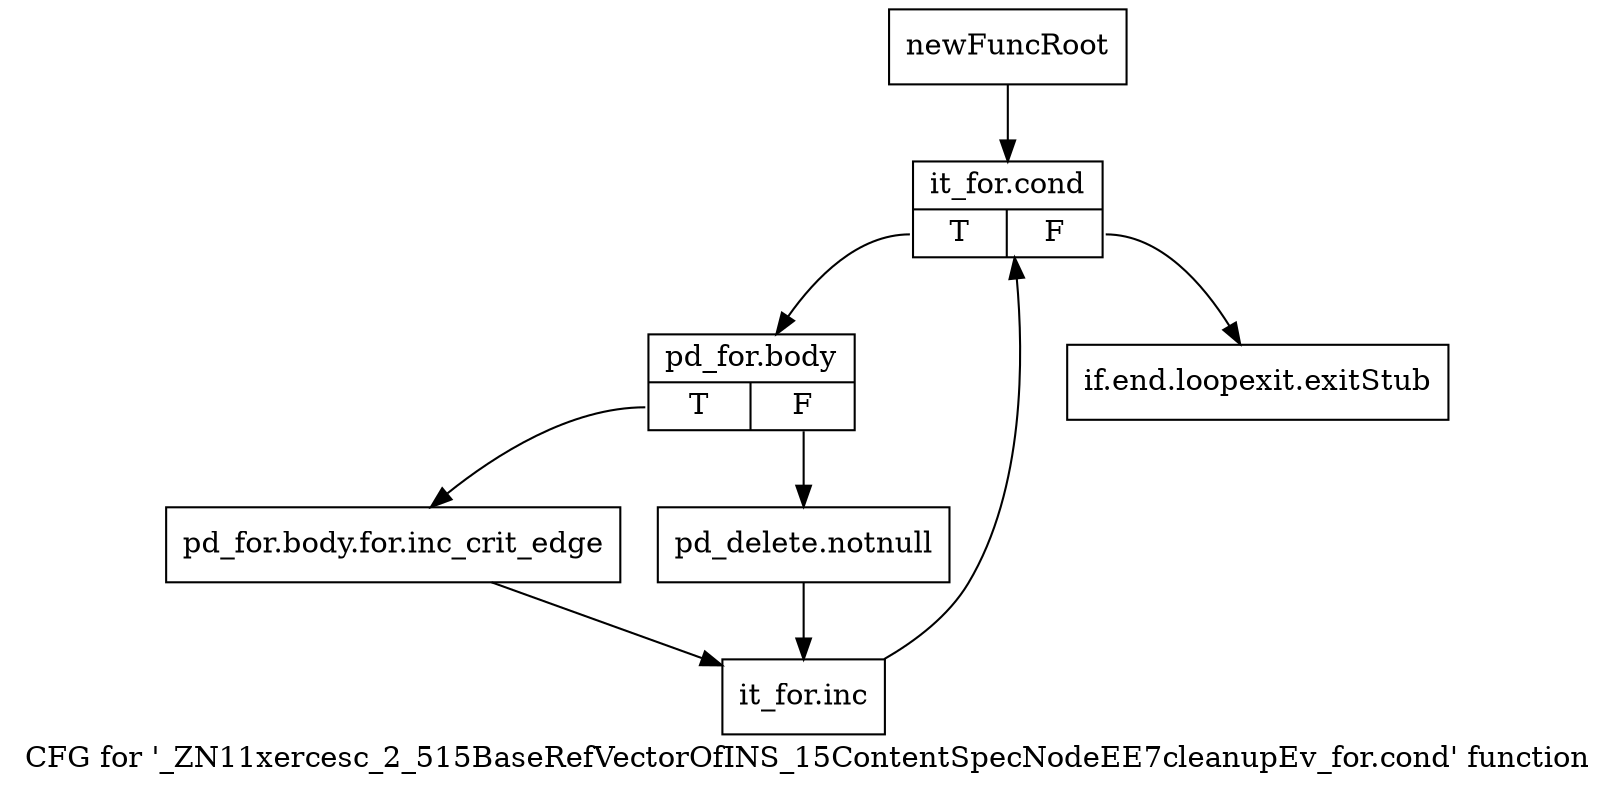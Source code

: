 digraph "CFG for '_ZN11xercesc_2_515BaseRefVectorOfINS_15ContentSpecNodeEE7cleanupEv_for.cond' function" {
	label="CFG for '_ZN11xercesc_2_515BaseRefVectorOfINS_15ContentSpecNodeEE7cleanupEv_for.cond' function";

	Node0x971f7b0 [shape=record,label="{newFuncRoot}"];
	Node0x971f7b0 -> Node0x971f850;
	Node0x971f800 [shape=record,label="{if.end.loopexit.exitStub}"];
	Node0x971f850 [shape=record,label="{it_for.cond|{<s0>T|<s1>F}}"];
	Node0x971f850:s0 -> Node0x971f8a0;
	Node0x971f850:s1 -> Node0x971f800;
	Node0x971f8a0 [shape=record,label="{pd_for.body|{<s0>T|<s1>F}}"];
	Node0x971f8a0:s0 -> Node0x971f940;
	Node0x971f8a0:s1 -> Node0x971f8f0;
	Node0x971f8f0 [shape=record,label="{pd_delete.notnull}"];
	Node0x971f8f0 -> Node0x971f990;
	Node0x971f940 [shape=record,label="{pd_for.body.for.inc_crit_edge}"];
	Node0x971f940 -> Node0x971f990;
	Node0x971f990 [shape=record,label="{it_for.inc}"];
	Node0x971f990 -> Node0x971f850;
}
